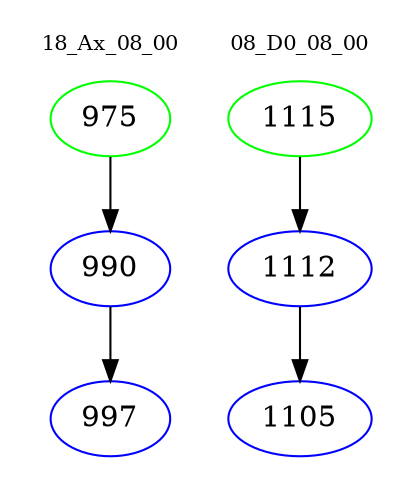 digraph{
subgraph cluster_0 {
color = white
label = "18_Ax_08_00";
fontsize=10;
T0_975 [label="975", color="green"]
T0_975 -> T0_990 [color="black"]
T0_990 [label="990", color="blue"]
T0_990 -> T0_997 [color="black"]
T0_997 [label="997", color="blue"]
}
subgraph cluster_1 {
color = white
label = "08_D0_08_00";
fontsize=10;
T1_1115 [label="1115", color="green"]
T1_1115 -> T1_1112 [color="black"]
T1_1112 [label="1112", color="blue"]
T1_1112 -> T1_1105 [color="black"]
T1_1105 [label="1105", color="blue"]
}
}
